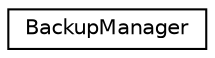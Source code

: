 digraph G
{
  edge [fontname="Helvetica",fontsize="10",labelfontname="Helvetica",labelfontsize="10"];
  node [fontname="Helvetica",fontsize="10",shape=record];
  rankdir=LR;
  Node1 [label="BackupManager",height=0.2,width=0.4,color="black", fillcolor="white", style="filled",URL="$df/db2/class_backup_manager.html",tooltip="The interface through which an application interacts with the gaia backup service to request backup a..."];
}
